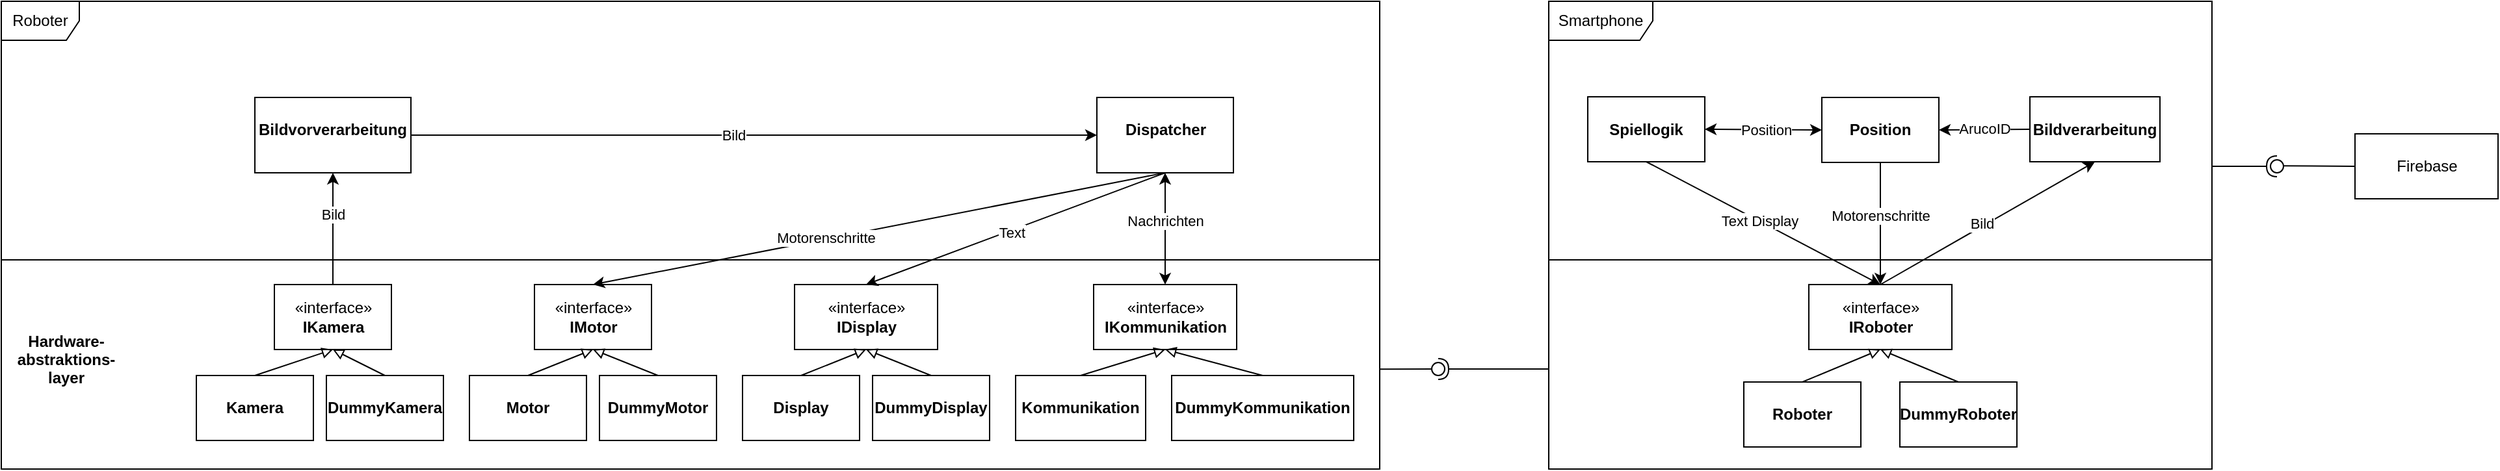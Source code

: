 <mxfile version="14.5.1" type="device"><diagram id="JBPXY8n9zpSEty5iTXzW" name="Page-1"><mxGraphModel dx="3260" dy="1421" grid="1" gridSize="10" guides="1" tooltips="1" connect="1" arrows="1" fold="1" page="1" pageScale="1" pageWidth="827" pageHeight="1169" math="0" shadow="0"><root><mxCell id="0"/><mxCell id="1" parent="0"/><mxCell id="X9ugRPP6xAZrMlG2DQSk-2" value="Smartphone" style="shape=umlFrame;whiteSpace=wrap;html=1;width=80;height=30;" vertex="1" parent="1"><mxGeometry x="1070" y="120" width="510" height="360" as="geometry"/></mxCell><mxCell id="X9ugRPP6xAZrMlG2DQSk-1" value="Roboter" style="shape=umlFrame;whiteSpace=wrap;html=1;" vertex="1" parent="1"><mxGeometry x="-120" y="120" width="1060" height="360" as="geometry"/></mxCell><mxCell id="X9ugRPP6xAZrMlG2DQSk-3" value="" style="rounded=0;orthogonalLoop=1;jettySize=auto;html=1;endArrow=none;endFill=0;exitX=1;exitY=0.292;exitDx=0;exitDy=0;exitPerimeter=0;" edge="1" target="X9ugRPP6xAZrMlG2DQSk-5" parent="1"><mxGeometry relative="1" as="geometry"><mxPoint x="940" y="403.12" as="sourcePoint"/></mxGeometry></mxCell><mxCell id="X9ugRPP6xAZrMlG2DQSk-4" value="" style="rounded=0;orthogonalLoop=1;jettySize=auto;html=1;endArrow=halfCircle;endFill=0;entryX=0.5;entryY=0.5;entryDx=0;entryDy=0;endSize=6;strokeWidth=1;" edge="1" target="X9ugRPP6xAZrMlG2DQSk-5" parent="1"><mxGeometry relative="1" as="geometry"><mxPoint x="1070" y="403" as="sourcePoint"/><Array as="points"><mxPoint x="1030" y="403"/><mxPoint x="1010" y="403"/></Array></mxGeometry></mxCell><mxCell id="X9ugRPP6xAZrMlG2DQSk-5" value="" style="ellipse;whiteSpace=wrap;html=1;fontFamily=Helvetica;fontSize=12;fontColor=#000000;align=center;strokeColor=#000000;fillColor=#ffffff;points=[];aspect=fixed;resizable=0;" vertex="1" parent="1"><mxGeometry x="980" y="398" width="10" height="10" as="geometry"/></mxCell><mxCell id="X9ugRPP6xAZrMlG2DQSk-6" value="&lt;p style=&quot;margin: 0px ; margin-top: 4px ; text-align: center&quot;&gt;&lt;br&gt;&lt;b&gt;Kamera&lt;/b&gt;&lt;/p&gt;" style="verticalAlign=top;align=left;overflow=fill;fontSize=12;fontFamily=Helvetica;html=1;" vertex="1" parent="1"><mxGeometry x="30" y="408" width="90" height="50" as="geometry"/></mxCell><mxCell id="X9ugRPP6xAZrMlG2DQSk-7" value="«interface»&lt;br&gt;&lt;b&gt;IKamera&lt;/b&gt;" style="html=1;" vertex="1" parent="1"><mxGeometry x="90" y="338" width="90" height="50" as="geometry"/></mxCell><mxCell id="X9ugRPP6xAZrMlG2DQSk-8" value="&lt;p style=&quot;margin: 0px ; margin-top: 4px ; text-align: center&quot;&gt;&lt;br&gt;&lt;b&gt;DummyKamera&lt;/b&gt;&lt;/p&gt;" style="verticalAlign=top;align=left;overflow=fill;fontSize=12;fontFamily=Helvetica;html=1;" vertex="1" parent="1"><mxGeometry x="130" y="408" width="90" height="50" as="geometry"/></mxCell><mxCell id="X9ugRPP6xAZrMlG2DQSk-9" value="«interface»&lt;br&gt;&lt;b&gt;IMotor&lt;/b&gt;" style="html=1;" vertex="1" parent="1"><mxGeometry x="290" y="338" width="90" height="50" as="geometry"/></mxCell><mxCell id="X9ugRPP6xAZrMlG2DQSk-10" value="&lt;p style=&quot;margin: 0px ; margin-top: 4px ; text-align: center&quot;&gt;&lt;br&gt;&lt;b&gt;Motor&lt;/b&gt;&lt;/p&gt;" style="verticalAlign=top;align=left;overflow=fill;fontSize=12;fontFamily=Helvetica;html=1;" vertex="1" parent="1"><mxGeometry x="240" y="408" width="90" height="50" as="geometry"/></mxCell><mxCell id="X9ugRPP6xAZrMlG2DQSk-11" value="&lt;p style=&quot;margin: 0px ; margin-top: 4px ; text-align: center&quot;&gt;&lt;br&gt;&lt;b&gt;DummyMotor&lt;/b&gt;&lt;/p&gt;" style="verticalAlign=top;align=left;overflow=fill;fontSize=12;fontFamily=Helvetica;html=1;" vertex="1" parent="1"><mxGeometry x="340" y="408" width="90" height="50" as="geometry"/></mxCell><mxCell id="X9ugRPP6xAZrMlG2DQSk-12" value="«interface»&lt;br&gt;&lt;b&gt;IDisplay&lt;/b&gt;" style="html=1;" vertex="1" parent="1"><mxGeometry x="490" y="338" width="110" height="50" as="geometry"/></mxCell><mxCell id="X9ugRPP6xAZrMlG2DQSk-13" value="&lt;p style=&quot;margin: 0px ; margin-top: 4px ; text-align: center&quot;&gt;&lt;br&gt;&lt;b&gt;Display&lt;/b&gt;&lt;/p&gt;" style="verticalAlign=top;align=left;overflow=fill;fontSize=12;fontFamily=Helvetica;html=1;" vertex="1" parent="1"><mxGeometry x="450" y="408" width="90" height="50" as="geometry"/></mxCell><mxCell id="X9ugRPP6xAZrMlG2DQSk-14" value="&lt;p style=&quot;margin: 0px ; margin-top: 4px ; text-align: center&quot;&gt;&lt;br&gt;&lt;b&gt;DummyDisplay&lt;/b&gt;&lt;/p&gt;" style="verticalAlign=top;align=left;overflow=fill;fontSize=12;fontFamily=Helvetica;html=1;" vertex="1" parent="1"><mxGeometry x="550" y="408" width="90" height="50" as="geometry"/></mxCell><mxCell id="X9ugRPP6xAZrMlG2DQSk-15" value="«interface»&lt;br&gt;&lt;b&gt;IKommunikation&lt;/b&gt;" style="html=1;" vertex="1" parent="1"><mxGeometry x="720" y="338" width="110" height="50" as="geometry"/></mxCell><mxCell id="X9ugRPP6xAZrMlG2DQSk-16" value="&lt;p style=&quot;margin: 0px ; margin-top: 4px ; text-align: center&quot;&gt;&lt;br&gt;&lt;b&gt;DummyKommunikation&lt;/b&gt;&lt;/p&gt;" style="verticalAlign=top;align=left;overflow=fill;fontSize=12;fontFamily=Helvetica;html=1;" vertex="1" parent="1"><mxGeometry x="780" y="408" width="140" height="50" as="geometry"/></mxCell><mxCell id="X9ugRPP6xAZrMlG2DQSk-17" value="&lt;p style=&quot;margin: 0px ; margin-top: 4px ; text-align: center&quot;&gt;&lt;br&gt;&lt;b&gt;Kommunikation&lt;/b&gt;&lt;/p&gt;" style="verticalAlign=top;align=left;overflow=fill;fontSize=12;fontFamily=Helvetica;html=1;" vertex="1" parent="1"><mxGeometry x="660" y="408" width="100" height="50" as="geometry"/></mxCell><mxCell id="X9ugRPP6xAZrMlG2DQSk-18" value="" style="line;strokeWidth=1;fillColor=none;align=left;verticalAlign=middle;spacingTop=-1;spacingLeft=3;spacingRight=3;rotatable=0;labelPosition=right;points=[];portConstraint=eastwest;" vertex="1" parent="1"><mxGeometry x="-120" y="315" width="1060" height="8" as="geometry"/></mxCell><mxCell id="X9ugRPP6xAZrMlG2DQSk-19" value="Hardware-&#10;abstraktions-&#10;layer" style="text;align=center;fontStyle=1;verticalAlign=middle;spacingLeft=3;spacingRight=3;strokeColor=none;rotatable=0;points=[[0,0.5],[1,0.5]];portConstraint=eastwest;" vertex="1" parent="1"><mxGeometry x="-110" y="382" width="80" height="26" as="geometry"/></mxCell><mxCell id="X9ugRPP6xAZrMlG2DQSk-20" value="" style="endArrow=block;html=1;exitX=0.5;exitY=0;exitDx=0;exitDy=0;entryX=0.5;entryY=1;entryDx=0;entryDy=0;endFill=0;" edge="1" parent="1" source="X9ugRPP6xAZrMlG2DQSk-6" target="X9ugRPP6xAZrMlG2DQSk-7"><mxGeometry width="50" height="50" relative="1" as="geometry"><mxPoint x="310" y="458" as="sourcePoint"/><mxPoint x="360" y="408" as="targetPoint"/></mxGeometry></mxCell><mxCell id="X9ugRPP6xAZrMlG2DQSk-21" value="" style="endArrow=block;html=1;exitX=0.5;exitY=0;exitDx=0;exitDy=0;entryX=0.5;entryY=1;entryDx=0;entryDy=0;endFill=0;" edge="1" parent="1" source="X9ugRPP6xAZrMlG2DQSk-8" target="X9ugRPP6xAZrMlG2DQSk-7"><mxGeometry width="50" height="50" relative="1" as="geometry"><mxPoint x="85" y="418" as="sourcePoint"/><mxPoint x="145" y="398" as="targetPoint"/></mxGeometry></mxCell><mxCell id="X9ugRPP6xAZrMlG2DQSk-22" value="" style="endArrow=block;html=1;exitX=0.5;exitY=0;exitDx=0;exitDy=0;entryX=0.5;entryY=1;entryDx=0;entryDy=0;endFill=0;" edge="1" parent="1" source="X9ugRPP6xAZrMlG2DQSk-10" target="X9ugRPP6xAZrMlG2DQSk-9"><mxGeometry width="50" height="50" relative="1" as="geometry"><mxPoint x="185" y="418" as="sourcePoint"/><mxPoint x="145" y="398" as="targetPoint"/></mxGeometry></mxCell><mxCell id="X9ugRPP6xAZrMlG2DQSk-23" value="" style="endArrow=block;html=1;exitX=0.5;exitY=0;exitDx=0;exitDy=0;entryX=0.5;entryY=1;entryDx=0;entryDy=0;endFill=0;" edge="1" parent="1" source="X9ugRPP6xAZrMlG2DQSk-11" target="X9ugRPP6xAZrMlG2DQSk-9"><mxGeometry width="50" height="50" relative="1" as="geometry"><mxPoint x="195" y="428" as="sourcePoint"/><mxPoint x="330" y="388" as="targetPoint"/></mxGeometry></mxCell><mxCell id="X9ugRPP6xAZrMlG2DQSk-24" value="" style="endArrow=block;html=1;exitX=0.5;exitY=0;exitDx=0;exitDy=0;entryX=0.5;entryY=1;entryDx=0;entryDy=0;endFill=0;" edge="1" parent="1" source="X9ugRPP6xAZrMlG2DQSk-13" target="X9ugRPP6xAZrMlG2DQSk-12"><mxGeometry width="50" height="50" relative="1" as="geometry"><mxPoint x="205" y="438" as="sourcePoint"/><mxPoint x="165" y="418" as="targetPoint"/></mxGeometry></mxCell><mxCell id="X9ugRPP6xAZrMlG2DQSk-25" value="" style="endArrow=block;html=1;exitX=0.5;exitY=0;exitDx=0;exitDy=0;entryX=0.5;entryY=1;entryDx=0;entryDy=0;endFill=0;" edge="1" parent="1" source="X9ugRPP6xAZrMlG2DQSk-14" target="X9ugRPP6xAZrMlG2DQSk-12"><mxGeometry width="50" height="50" relative="1" as="geometry"><mxPoint x="215" y="448" as="sourcePoint"/><mxPoint x="550" y="388" as="targetPoint"/></mxGeometry></mxCell><mxCell id="X9ugRPP6xAZrMlG2DQSk-26" value="" style="endArrow=block;html=1;exitX=0.5;exitY=0;exitDx=0;exitDy=0;entryX=0.5;entryY=1;entryDx=0;entryDy=0;endFill=0;" edge="1" parent="1" source="X9ugRPP6xAZrMlG2DQSk-17" target="X9ugRPP6xAZrMlG2DQSk-15"><mxGeometry width="50" height="50" relative="1" as="geometry"><mxPoint x="225" y="458" as="sourcePoint"/><mxPoint x="185" y="438" as="targetPoint"/></mxGeometry></mxCell><mxCell id="X9ugRPP6xAZrMlG2DQSk-27" value="" style="endArrow=block;html=1;exitX=0.5;exitY=0;exitDx=0;exitDy=0;entryX=0.5;entryY=1;entryDx=0;entryDy=0;endFill=0;" edge="1" parent="1" source="X9ugRPP6xAZrMlG2DQSk-16" target="X9ugRPP6xAZrMlG2DQSk-15"><mxGeometry width="50" height="50" relative="1" as="geometry"><mxPoint x="235" y="468" as="sourcePoint"/><mxPoint x="195" y="448" as="targetPoint"/></mxGeometry></mxCell><mxCell id="X9ugRPP6xAZrMlG2DQSk-28" value="«interface»&lt;br&gt;&lt;b&gt;IRoboter&lt;/b&gt;" style="html=1;" vertex="1" parent="1"><mxGeometry x="1270" y="338" width="110" height="50" as="geometry"/></mxCell><mxCell id="X9ugRPP6xAZrMlG2DQSk-30" value="&lt;p style=&quot;margin: 0px ; margin-top: 4px ; text-align: center&quot;&gt;&lt;br&gt;&lt;b&gt;Roboter&lt;/b&gt;&lt;/p&gt;" style="verticalAlign=top;align=left;overflow=fill;fontSize=12;fontFamily=Helvetica;html=1;" vertex="1" parent="1"><mxGeometry x="1220" y="413" width="90" height="50" as="geometry"/></mxCell><mxCell id="X9ugRPP6xAZrMlG2DQSk-31" value="&lt;p style=&quot;margin: 0px ; margin-top: 4px ; text-align: center&quot;&gt;&lt;br&gt;&lt;b&gt;DummyRoboter&lt;/b&gt;&lt;/p&gt;" style="verticalAlign=top;align=left;overflow=fill;fontSize=12;fontFamily=Helvetica;html=1;" vertex="1" parent="1"><mxGeometry x="1340" y="413" width="90" height="50" as="geometry"/></mxCell><mxCell id="X9ugRPP6xAZrMlG2DQSk-33" value="" style="endArrow=block;html=1;entryX=0.5;entryY=1;entryDx=0;entryDy=0;exitX=0.5;exitY=0;exitDx=0;exitDy=0;startArrow=none;startFill=0;endFill=0;" edge="1" parent="1" source="X9ugRPP6xAZrMlG2DQSk-30" target="X9ugRPP6xAZrMlG2DQSk-28"><mxGeometry width="50" height="50" relative="1" as="geometry"><mxPoint x="960" y="458" as="sourcePoint"/><mxPoint x="1010" y="408" as="targetPoint"/></mxGeometry></mxCell><mxCell id="X9ugRPP6xAZrMlG2DQSk-34" value="" style="endArrow=none;html=1;entryX=0.5;entryY=0;entryDx=0;entryDy=0;exitX=0.5;exitY=1;exitDx=0;exitDy=0;startArrow=block;startFill=0;" edge="1" parent="1" source="X9ugRPP6xAZrMlG2DQSk-28" target="X9ugRPP6xAZrMlG2DQSk-31"><mxGeometry width="50" height="50" relative="1" as="geometry"><mxPoint x="1275" y="423" as="sourcePoint"/><mxPoint x="1335" y="398" as="targetPoint"/></mxGeometry></mxCell><mxCell id="X9ugRPP6xAZrMlG2DQSk-35" value="" style="line;strokeWidth=1;fillColor=none;align=left;verticalAlign=middle;spacingTop=-1;spacingLeft=3;spacingRight=3;rotatable=0;labelPosition=right;points=[];portConstraint=eastwest;" vertex="1" parent="1"><mxGeometry x="1070" y="315" width="510" height="8" as="geometry"/></mxCell><mxCell id="X9ugRPP6xAZrMlG2DQSk-36" value="" style="rounded=0;orthogonalLoop=1;jettySize=auto;html=1;endArrow=none;endFill=0;entryX=0.942;entryY=0.465;entryDx=0;entryDy=0;entryPerimeter=0;exitX=0;exitY=0.5;exitDx=0;exitDy=0;" edge="1" target="X9ugRPP6xAZrMlG2DQSk-38" parent="1" source="X9ugRPP6xAZrMlG2DQSk-40"><mxGeometry relative="1" as="geometry"><mxPoint x="1670" y="248" as="sourcePoint"/><mxPoint x="1640" y="250" as="targetPoint"/></mxGeometry></mxCell><mxCell id="X9ugRPP6xAZrMlG2DQSk-38" value="" style="ellipse;whiteSpace=wrap;html=1;fontFamily=Helvetica;fontSize=12;fontColor=#000000;align=center;strokeColor=#000000;fillColor=#ffffff;points=[];aspect=fixed;resizable=0;" vertex="1" parent="1"><mxGeometry x="1625" y="242" width="10" height="10" as="geometry"/></mxCell><mxCell id="X9ugRPP6xAZrMlG2DQSk-39" value="" style="rounded=0;orthogonalLoop=1;jettySize=auto;html=1;endArrow=halfCircle;endFill=0;endSize=6;strokeWidth=1;" edge="1" parent="1"><mxGeometry relative="1" as="geometry"><mxPoint x="1580" y="246.98" as="sourcePoint"/><mxPoint x="1630.0" y="246.98" as="targetPoint"/><Array as="points"><mxPoint x="1630" y="246.98"/></Array></mxGeometry></mxCell><mxCell id="X9ugRPP6xAZrMlG2DQSk-40" value="Firebase" style="html=1;" vertex="1" parent="1"><mxGeometry x="1690" y="222" width="110" height="50" as="geometry"/></mxCell><mxCell id="X9ugRPP6xAZrMlG2DQSk-43" value="&lt;p style=&quot;margin: 0px ; margin-top: 4px ; text-align: center&quot;&gt;&lt;br&gt;&lt;b&gt;Bildvorverarbeitung&lt;/b&gt;&lt;/p&gt;" style="verticalAlign=top;align=left;overflow=fill;fontSize=12;fontFamily=Helvetica;html=1;" vertex="1" parent="1"><mxGeometry x="75" y="194" width="120" height="58" as="geometry"/></mxCell><mxCell id="X9ugRPP6xAZrMlG2DQSk-44" value="" style="endArrow=none;html=1;entryX=0.5;entryY=0;entryDx=0;entryDy=0;exitX=0.5;exitY=1;exitDx=0;exitDy=0;startArrow=classic;startFill=1;" edge="1" parent="1" source="X9ugRPP6xAZrMlG2DQSk-43" target="X9ugRPP6xAZrMlG2DQSk-7"><mxGeometry width="50" height="50" relative="1" as="geometry"><mxPoint x="820" y="280" as="sourcePoint"/><mxPoint x="870" y="230" as="targetPoint"/></mxGeometry></mxCell><mxCell id="X9ugRPP6xAZrMlG2DQSk-68" value="Bild" style="edgeLabel;html=1;align=center;verticalAlign=middle;resizable=0;points=[];" vertex="1" connectable="0" parent="X9ugRPP6xAZrMlG2DQSk-44"><mxGeometry x="-0.254" relative="1" as="geometry"><mxPoint as="offset"/></mxGeometry></mxCell><mxCell id="X9ugRPP6xAZrMlG2DQSk-46" value="&lt;p style=&quot;margin: 0px ; margin-top: 4px ; text-align: center&quot;&gt;&lt;br&gt;&lt;b&gt;Dispatcher&lt;/b&gt;&lt;/p&gt;" style="verticalAlign=top;align=left;overflow=fill;fontSize=12;fontFamily=Helvetica;html=1;" vertex="1" parent="1"><mxGeometry x="722.5" y="194" width="105" height="58" as="geometry"/></mxCell><mxCell id="X9ugRPP6xAZrMlG2DQSk-47" value="" style="endArrow=classic;html=1;exitX=0.5;exitY=0;exitDx=0;exitDy=0;entryX=0.5;entryY=1;entryDx=0;entryDy=0;startArrow=classic;startFill=1;endFill=1;" edge="1" parent="1" source="X9ugRPP6xAZrMlG2DQSk-15" target="X9ugRPP6xAZrMlG2DQSk-46"><mxGeometry width="50" height="50" relative="1" as="geometry"><mxPoint x="820" y="280" as="sourcePoint"/><mxPoint x="870" y="230" as="targetPoint"/></mxGeometry></mxCell><mxCell id="X9ugRPP6xAZrMlG2DQSk-72" value="Nachrichten" style="edgeLabel;html=1;align=center;verticalAlign=middle;resizable=0;points=[];" vertex="1" connectable="0" parent="X9ugRPP6xAZrMlG2DQSk-47"><mxGeometry x="0.154" relative="1" as="geometry"><mxPoint as="offset"/></mxGeometry></mxCell><mxCell id="X9ugRPP6xAZrMlG2DQSk-48" value="" style="endArrow=classic;html=1;exitX=1;exitY=0.5;exitDx=0;exitDy=0;entryX=0;entryY=0.5;entryDx=0;entryDy=0;endFill=1;" edge="1" parent="1" source="X9ugRPP6xAZrMlG2DQSk-43" target="X9ugRPP6xAZrMlG2DQSk-46"><mxGeometry width="50" height="50" relative="1" as="geometry"><mxPoint x="820" y="280" as="sourcePoint"/><mxPoint x="870" y="230" as="targetPoint"/></mxGeometry></mxCell><mxCell id="X9ugRPP6xAZrMlG2DQSk-69" value="Bild" style="edgeLabel;html=1;align=center;verticalAlign=middle;resizable=0;points=[];" vertex="1" connectable="0" parent="X9ugRPP6xAZrMlG2DQSk-48"><mxGeometry x="-0.06" relative="1" as="geometry"><mxPoint as="offset"/></mxGeometry></mxCell><mxCell id="X9ugRPP6xAZrMlG2DQSk-50" value="" style="endArrow=none;html=1;exitX=0.5;exitY=0;exitDx=0;exitDy=0;entryX=0.5;entryY=1;entryDx=0;entryDy=0;endFill=0;startArrow=classic;startFill=1;" edge="1" parent="1" source="X9ugRPP6xAZrMlG2DQSk-9" target="X9ugRPP6xAZrMlG2DQSk-46"><mxGeometry width="50" height="50" relative="1" as="geometry"><mxPoint x="820" y="280" as="sourcePoint"/><mxPoint x="870" y="230" as="targetPoint"/></mxGeometry></mxCell><mxCell id="X9ugRPP6xAZrMlG2DQSk-70" value="Motorenschritte" style="edgeLabel;html=1;align=center;verticalAlign=middle;resizable=0;points=[];" vertex="1" connectable="0" parent="X9ugRPP6xAZrMlG2DQSk-50"><mxGeometry x="-0.188" y="1" relative="1" as="geometry"><mxPoint as="offset"/></mxGeometry></mxCell><mxCell id="X9ugRPP6xAZrMlG2DQSk-51" value="" style="endArrow=none;html=1;exitX=0.5;exitY=0;exitDx=0;exitDy=0;entryX=0.5;entryY=1;entryDx=0;entryDy=0;startArrow=classic;startFill=1;" edge="1" parent="1" source="X9ugRPP6xAZrMlG2DQSk-12" target="X9ugRPP6xAZrMlG2DQSk-46"><mxGeometry width="50" height="50" relative="1" as="geometry"><mxPoint x="820" y="280" as="sourcePoint"/><mxPoint x="870" y="230" as="targetPoint"/></mxGeometry></mxCell><mxCell id="X9ugRPP6xAZrMlG2DQSk-71" value="Text" style="edgeLabel;html=1;align=center;verticalAlign=middle;resizable=0;points=[];" vertex="1" connectable="0" parent="X9ugRPP6xAZrMlG2DQSk-51"><mxGeometry x="-0.03" y="-1" relative="1" as="geometry"><mxPoint as="offset"/></mxGeometry></mxCell><mxCell id="X9ugRPP6xAZrMlG2DQSk-52" value="&lt;p style=&quot;margin: 0px ; margin-top: 4px ; text-align: center&quot;&gt;&lt;br&gt;&lt;b&gt;Spiellogik&lt;/b&gt;&lt;/p&gt;" style="verticalAlign=top;align=left;overflow=fill;fontSize=12;fontFamily=Helvetica;html=1;" vertex="1" parent="1"><mxGeometry x="1100" y="193.5" width="90" height="50" as="geometry"/></mxCell><mxCell id="X9ugRPP6xAZrMlG2DQSk-53" value="&lt;p style=&quot;margin: 0px ; margin-top: 4px ; text-align: center&quot;&gt;&lt;br&gt;&lt;b&gt;Bildverarbeitung&lt;/b&gt;&lt;/p&gt;" style="verticalAlign=top;align=left;overflow=fill;fontSize=12;fontFamily=Helvetica;html=1;" vertex="1" parent="1"><mxGeometry x="1440" y="193.5" width="100" height="50" as="geometry"/></mxCell><mxCell id="X9ugRPP6xAZrMlG2DQSk-54" value="" style="endArrow=none;html=1;exitX=0.5;exitY=0;exitDx=0;exitDy=0;entryX=0.5;entryY=1;entryDx=0;entryDy=0;endFill=0;startArrow=classic;startFill=1;" edge="1" parent="1" source="X9ugRPP6xAZrMlG2DQSk-28" target="X9ugRPP6xAZrMlG2DQSk-52"><mxGeometry width="50" height="50" relative="1" as="geometry"><mxPoint x="1250" y="330" as="sourcePoint"/><mxPoint x="1300" y="280" as="targetPoint"/></mxGeometry></mxCell><mxCell id="X9ugRPP6xAZrMlG2DQSk-67" value="Text Display" style="edgeLabel;html=1;align=center;verticalAlign=middle;resizable=0;points=[];" vertex="1" connectable="0" parent="X9ugRPP6xAZrMlG2DQSk-54"><mxGeometry x="0.037" relative="1" as="geometry"><mxPoint as="offset"/></mxGeometry></mxCell><mxCell id="X9ugRPP6xAZrMlG2DQSk-55" value="" style="endArrow=classic;html=1;exitX=0.5;exitY=0;exitDx=0;exitDy=0;entryX=0.5;entryY=1;entryDx=0;entryDy=0;startArrow=none;startFill=0;endFill=1;" edge="1" parent="1" source="X9ugRPP6xAZrMlG2DQSk-28" target="X9ugRPP6xAZrMlG2DQSk-53"><mxGeometry width="50" height="50" relative="1" as="geometry"><mxPoint x="1250" y="330" as="sourcePoint"/><mxPoint x="1300" y="280" as="targetPoint"/></mxGeometry></mxCell><mxCell id="X9ugRPP6xAZrMlG2DQSk-63" value="Bild" style="edgeLabel;html=1;align=center;verticalAlign=middle;resizable=0;points=[];" vertex="1" connectable="0" parent="X9ugRPP6xAZrMlG2DQSk-55"><mxGeometry x="-0.043" y="2" relative="1" as="geometry"><mxPoint as="offset"/></mxGeometry></mxCell><mxCell id="X9ugRPP6xAZrMlG2DQSk-58" value="&lt;p style=&quot;margin: 0px ; margin-top: 4px ; text-align: center&quot;&gt;&lt;br&gt;&lt;b&gt;Position&lt;/b&gt;&lt;/p&gt;" style="verticalAlign=top;align=left;overflow=fill;fontSize=12;fontFamily=Helvetica;html=1;" vertex="1" parent="1"><mxGeometry x="1280" y="194" width="90" height="50" as="geometry"/></mxCell><mxCell id="X9ugRPP6xAZrMlG2DQSk-59" value="" style="endArrow=classic;html=1;entryX=1;entryY=0.5;entryDx=0;entryDy=0;exitX=0;exitY=0.5;exitDx=0;exitDy=0;startArrow=none;startFill=0;endFill=1;" edge="1" parent="1" source="X9ugRPP6xAZrMlG2DQSk-53" target="X9ugRPP6xAZrMlG2DQSk-58"><mxGeometry width="50" height="50" relative="1" as="geometry"><mxPoint x="1250" y="330" as="sourcePoint"/><mxPoint x="1300" y="280" as="targetPoint"/></mxGeometry></mxCell><mxCell id="X9ugRPP6xAZrMlG2DQSk-64" value="ArucoID" style="edgeLabel;html=1;align=center;verticalAlign=middle;resizable=0;points=[];" vertex="1" connectable="0" parent="X9ugRPP6xAZrMlG2DQSk-59"><mxGeometry x="-0.003" y="-1" relative="1" as="geometry"><mxPoint as="offset"/></mxGeometry></mxCell><mxCell id="X9ugRPP6xAZrMlG2DQSk-60" value="" style="endArrow=classic;html=1;entryX=0;entryY=0.5;entryDx=0;entryDy=0;exitX=1;exitY=0.5;exitDx=0;exitDy=0;startArrow=classic;startFill=1;endFill=1;" edge="1" parent="1" source="X9ugRPP6xAZrMlG2DQSk-52" target="X9ugRPP6xAZrMlG2DQSk-58"><mxGeometry width="50" height="50" relative="1" as="geometry"><mxPoint x="1250" y="330" as="sourcePoint"/><mxPoint x="1300" y="280" as="targetPoint"/></mxGeometry></mxCell><mxCell id="X9ugRPP6xAZrMlG2DQSk-65" value="Position" style="edgeLabel;html=1;align=center;verticalAlign=middle;resizable=0;points=[];" vertex="1" connectable="0" parent="X9ugRPP6xAZrMlG2DQSk-60"><mxGeometry x="0.029" relative="1" as="geometry"><mxPoint as="offset"/></mxGeometry></mxCell><mxCell id="X9ugRPP6xAZrMlG2DQSk-61" value="" style="endArrow=classic;html=1;exitX=0.5;exitY=1;exitDx=0;exitDy=0;entryX=0.5;entryY=0;entryDx=0;entryDy=0;startArrow=none;startFill=0;endFill=1;" edge="1" parent="1" source="X9ugRPP6xAZrMlG2DQSk-58" target="X9ugRPP6xAZrMlG2DQSk-28"><mxGeometry width="50" height="50" relative="1" as="geometry"><mxPoint x="1250" y="330" as="sourcePoint"/><mxPoint x="1300" y="280" as="targetPoint"/></mxGeometry></mxCell><mxCell id="X9ugRPP6xAZrMlG2DQSk-66" value="Motorenschritte" style="edgeLabel;html=1;align=center;verticalAlign=middle;resizable=0;points=[];" vertex="1" connectable="0" parent="X9ugRPP6xAZrMlG2DQSk-61"><mxGeometry x="-0.137" relative="1" as="geometry"><mxPoint as="offset"/></mxGeometry></mxCell></root></mxGraphModel></diagram></mxfile>